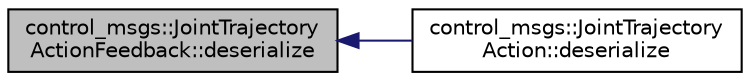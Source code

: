 digraph "control_msgs::JointTrajectoryActionFeedback::deserialize"
{
  edge [fontname="Helvetica",fontsize="10",labelfontname="Helvetica",labelfontsize="10"];
  node [fontname="Helvetica",fontsize="10",shape=record];
  rankdir="LR";
  Node1 [label="control_msgs::JointTrajectory\lActionFeedback::deserialize",height=0.2,width=0.4,color="black", fillcolor="grey75", style="filled" fontcolor="black"];
  Node1 -> Node2 [dir="back",color="midnightblue",fontsize="10",style="solid",fontname="Helvetica"];
  Node2 [label="control_msgs::JointTrajectory\lAction::deserialize",height=0.2,width=0.4,color="black", fillcolor="white", style="filled",URL="$classcontrol__msgs_1_1_joint_trajectory_action.html#a6882774abdece3cda380d5c7bae20307"];
}
